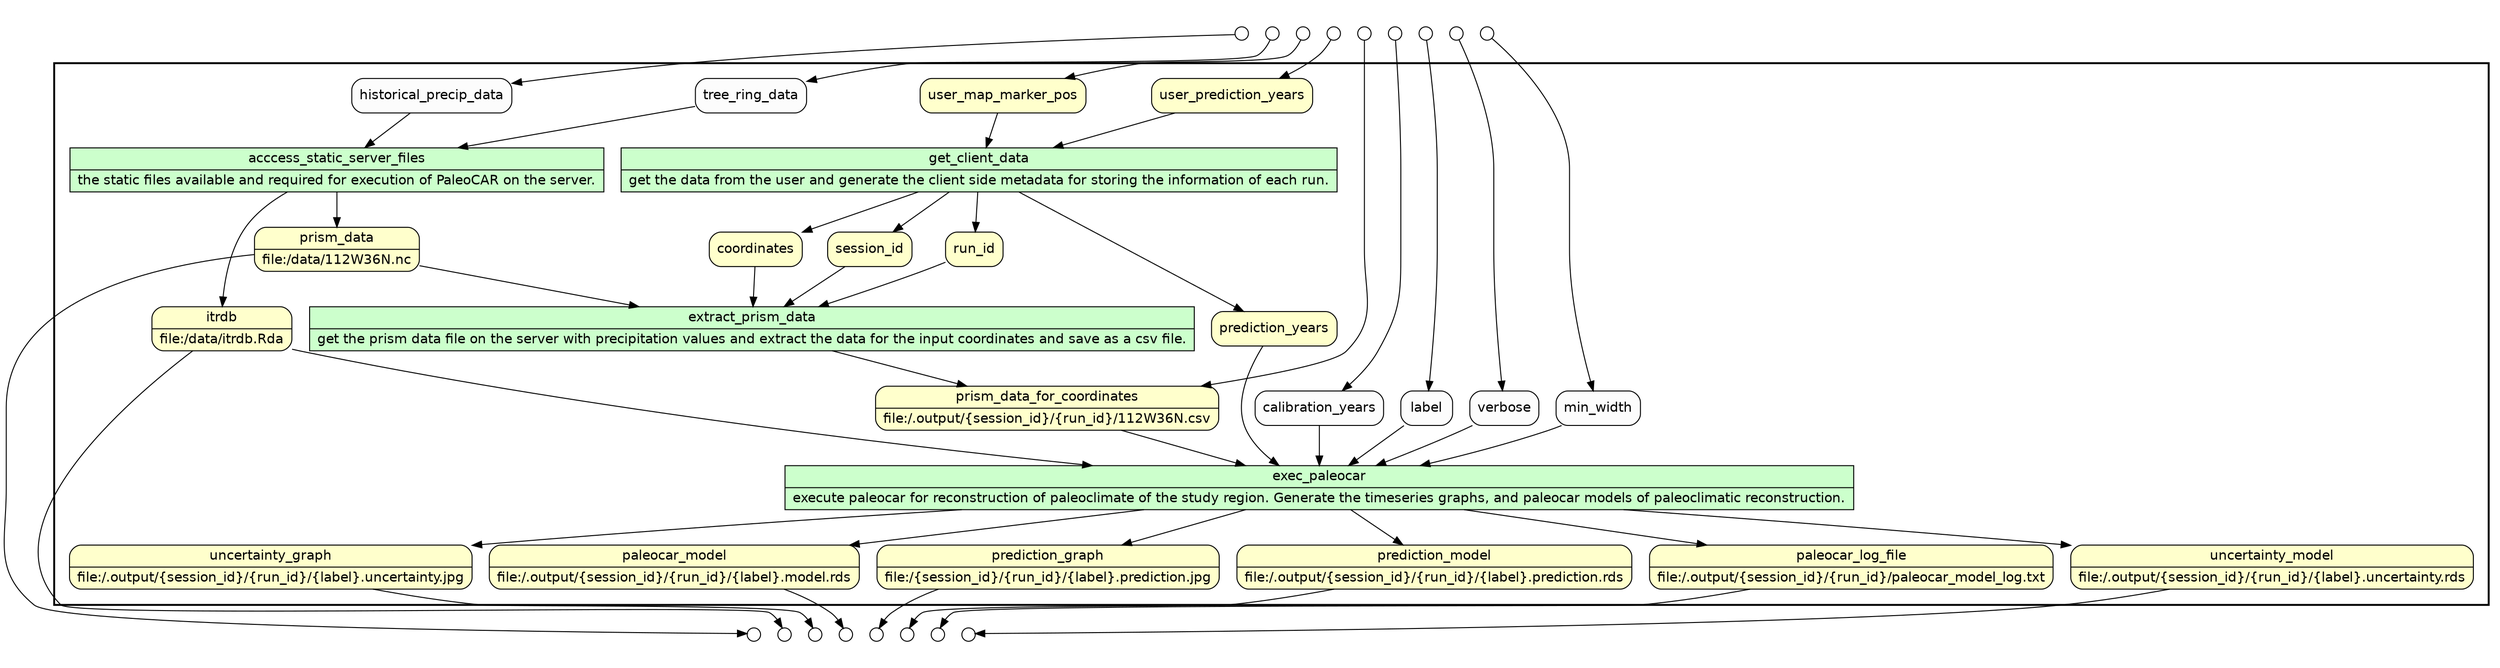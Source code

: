 digraph Workflow {
rankdir=TB
fontname=Helvetica; fontsize=18; labelloc=t
label=""
subgraph cluster_workflow_box_outer { label=""; color=black; penwidth=2
subgraph cluster_workflow_box_inner { label=""; penwidth=0
node[shape=box style=filled fillcolor="#CCFFCC" peripheries=1 fontname=Helvetica]
get_client_data [shape=record rankdir=LR label="{<f0> get_client_data |<f1> get the data from the user and generate the client side metadata for storing the information of each run.}"];
acccess_static_server_files [shape=record rankdir=LR label="{<f0> acccess_static_server_files |<f1> the static files available and required for execution of PaleoCAR on the server.}"];
extract_prism_data [shape=record rankdir=LR label="{<f0> extract_prism_data |<f1> get the prism data file on the server with precipitation values and extract the data for the input coordinates and save as a csv file.}"];
exec_paleocar [shape=record rankdir=LR label="{<f0> exec_paleocar |<f1> execute paleocar for reconstruction of paleoclimate of the study region. Generate the timeseries graphs, and paleocar models of paleoclimatic reconstruction.}"];
node[shape=box style="rounded,filled" fillcolor="#FFFFCC" peripheries=1 fontname=Helvetica]
prism_data [shape=record rankdir=LR label="{<f0> prism_data |<f1> file\:/data/112W36N.nc}"];
itrdb [shape=record rankdir=LR label="{<f0> itrdb |<f1> file\:/data/itrdb.Rda}"];
prediction_graph [shape=record rankdir=LR label="{<f0> prediction_graph |<f1> file\:/\{session_id\}/\{run_id\}/\{label\}.prediction.jpg}"];
prediction_model [shape=record rankdir=LR label="{<f0> prediction_model |<f1> file\:/.output/\{session_id\}/\{run_id\}/\{label\}.prediction.rds}"];
paleocar_log_file [shape=record rankdir=LR label="{<f0> paleocar_log_file |<f1> file\:/.output/\{session_id\}/\{run_id\}/paleocar_model_log.txt}"];
uncertainty_model [shape=record rankdir=LR label="{<f0> uncertainty_model |<f1> file\:/.output/\{session_id\}/\{run_id\}/\{label\}.uncertainty.rds}"];
uncertainty_graph [shape=record rankdir=LR label="{<f0> uncertainty_graph |<f1> file\:/.output/\{session_id\}/\{run_id\}/\{label\}.uncertainty.jpg}"];
paleocar_model [shape=record rankdir=LR label="{<f0> paleocar_model |<f1> file\:/.output/\{session_id\}/\{run_id\}/\{label\}.model.rds}"];
user_map_marker_pos
user_prediction_years
coordinates
session_id
run_id
prediction_years
prism_data_for_coordinates [shape=record rankdir=LR label="{<f0> prism_data_for_coordinates |<f1> file\:/.output/\{session_id\}/\{run_id\}/112W36N.csv}"];
node[shape=box style="rounded,filled" fillcolor="#FCFCFC" peripheries=1 fontname=Helvetica]
historical_precip_data
tree_ring_data
calibration_years
label
min_width
verbose
get_client_data -> session_id
get_client_data -> run_id
get_client_data -> coordinates
get_client_data -> prediction_years
user_map_marker_pos -> get_client_data
user_prediction_years -> get_client_data
acccess_static_server_files -> prism_data
acccess_static_server_files -> itrdb
historical_precip_data -> acccess_static_server_files
tree_ring_data -> acccess_static_server_files
extract_prism_data -> prism_data_for_coordinates
coordinates -> extract_prism_data
session_id -> extract_prism_data
run_id -> extract_prism_data
prism_data -> extract_prism_data
exec_paleocar -> prediction_model
exec_paleocar -> prediction_graph
exec_paleocar -> uncertainty_model
exec_paleocar -> paleocar_model
exec_paleocar -> uncertainty_graph
exec_paleocar -> paleocar_log_file
prediction_years -> exec_paleocar
prism_data_for_coordinates -> exec_paleocar
itrdb -> exec_paleocar
calibration_years -> exec_paleocar
label -> exec_paleocar
min_width -> exec_paleocar
verbose -> exec_paleocar
}}
subgraph cluster_input_ports_group_outer { label=""; penwidth=0
subgraph cluster_input_ports_group_inner { label=""; penwidth=0
node[shape=circle style="rounded,filled" fillcolor="#FFFFFF" peripheries=1 fontname=Helvetica width=0.2]
user_map_marker_pos_input_port [label=""]
user_prediction_years_input_port [label=""]
prism_data_for_coordinates_input_port [label=""]
calibration_years_input_port [label=""]
label_input_port [label=""]
verbose_input_port [label=""]
min_width_input_port [label=""]
historical_precip_data_input_port [label=""]
tree_ring_data_input_port [label=""]
}}
subgraph cluster_output_ports_group_outer { label=""; penwidth=0
subgraph cluster_output_ports_group_inner { label=""; penwidth=0
node[shape=circle style="rounded,filled" fillcolor="#FFFFFF" peripheries=1 fontname=Helvetica width=0.2]
prism_data_output_port [label=""]
itrdb_output_port [label=""]
prediction_graph_output_port [label=""]
prediction_model_output_port [label=""]
paleocar_log_file_output_port [label=""]
uncertainty_model_output_port [label=""]
uncertainty_graph_output_port [label=""]
paleocar_model_output_port [label=""]
}}
user_map_marker_pos_input_port -> user_map_marker_pos
user_prediction_years_input_port -> user_prediction_years
prism_data_for_coordinates_input_port -> prism_data_for_coordinates
calibration_years_input_port -> calibration_years
label_input_port -> label
verbose_input_port -> verbose
min_width_input_port -> min_width
historical_precip_data_input_port -> historical_precip_data
tree_ring_data_input_port -> tree_ring_data
prism_data -> prism_data_output_port
itrdb -> itrdb_output_port
prediction_graph -> prediction_graph_output_port
prediction_model -> prediction_model_output_port
paleocar_log_file -> paleocar_log_file_output_port
uncertainty_model -> uncertainty_model_output_port
uncertainty_graph -> uncertainty_graph_output_port
paleocar_model -> paleocar_model_output_port
}
